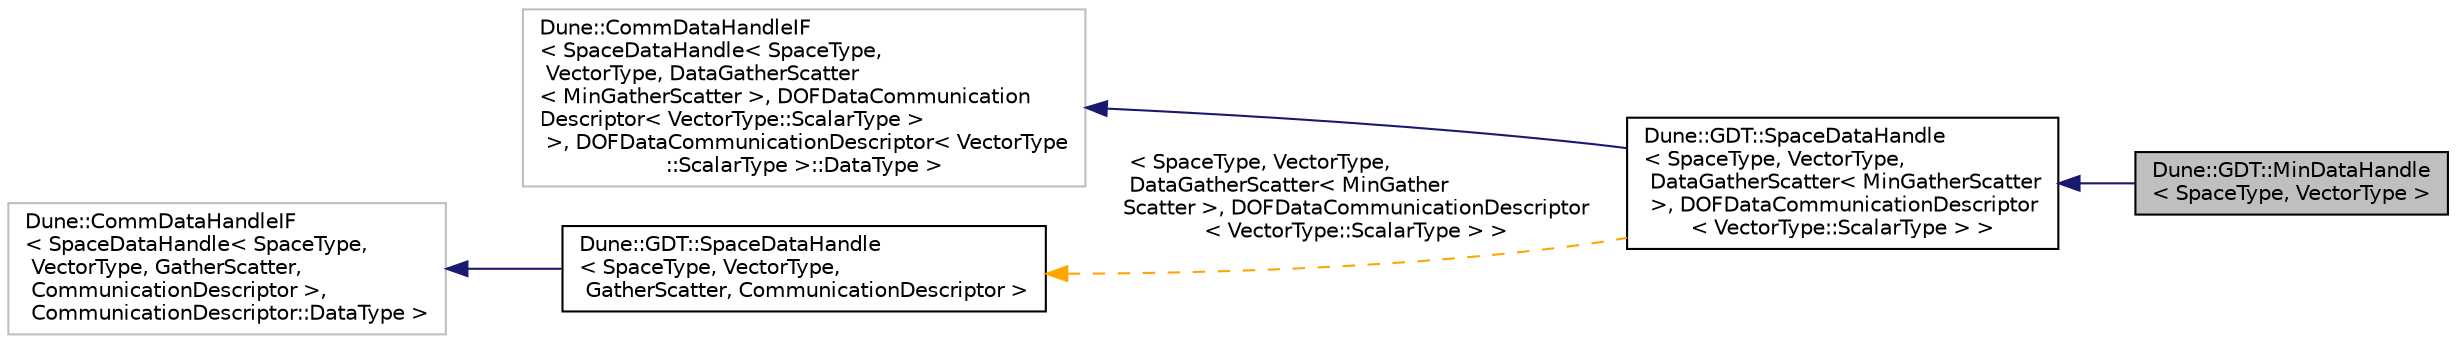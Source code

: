 digraph "Dune::GDT::MinDataHandle&lt; SpaceType, VectorType &gt;"
{
  edge [fontname="Helvetica",fontsize="10",labelfontname="Helvetica",labelfontsize="10"];
  node [fontname="Helvetica",fontsize="10",shape=record];
  rankdir="LR";
  Node1 [label="Dune::GDT::MinDataHandle\l\< SpaceType, VectorType \>",height=0.2,width=0.4,color="black", fillcolor="grey75", style="filled", fontcolor="black"];
  Node2 -> Node1 [dir="back",color="midnightblue",fontsize="10",style="solid",fontname="Helvetica"];
  Node2 [label="Dune::GDT::SpaceDataHandle\l\< SpaceType, VectorType,\l DataGatherScatter\< MinGatherScatter\l \>, DOFDataCommunicationDescriptor\l\< VectorType::ScalarType \> \>",height=0.2,width=0.4,color="black", fillcolor="white", style="filled",URL="$a00384.html"];
  Node3 -> Node2 [dir="back",color="midnightblue",fontsize="10",style="solid",fontname="Helvetica"];
  Node3 [label="Dune::CommDataHandleIF\l\< SpaceDataHandle\< SpaceType,\l VectorType, DataGatherScatter\l\< MinGatherScatter \>, DOFDataCommunication\lDescriptor\< VectorType::ScalarType \>\l \>, DOFDataCommunicationDescriptor\< VectorType\l::ScalarType \>::DataType \>",height=0.2,width=0.4,color="grey75", fillcolor="white", style="filled"];
  Node4 -> Node2 [dir="back",color="orange",fontsize="10",style="dashed",label=" \< SpaceType, VectorType,\l DataGatherScatter\< MinGather\lScatter \>, DOFDataCommunicationDescriptor\l\< VectorType::ScalarType \> \>" ,fontname="Helvetica"];
  Node4 [label="Dune::GDT::SpaceDataHandle\l\< SpaceType, VectorType,\l GatherScatter, CommunicationDescriptor \>",height=0.2,width=0.4,color="black", fillcolor="white", style="filled",URL="$a00384.html"];
  Node5 -> Node4 [dir="back",color="midnightblue",fontsize="10",style="solid",fontname="Helvetica"];
  Node5 [label="Dune::CommDataHandleIF\l\< SpaceDataHandle\< SpaceType,\l VectorType, GatherScatter,\l CommunicationDescriptor \>,\l CommunicationDescriptor::DataType \>",height=0.2,width=0.4,color="grey75", fillcolor="white", style="filled"];
}
